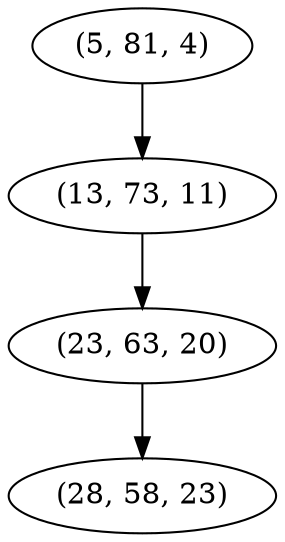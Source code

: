 digraph tree {
    "(5, 81, 4)";
    "(13, 73, 11)";
    "(23, 63, 20)";
    "(28, 58, 23)";
    "(5, 81, 4)" -> "(13, 73, 11)";
    "(13, 73, 11)" -> "(23, 63, 20)";
    "(23, 63, 20)" -> "(28, 58, 23)";
}
